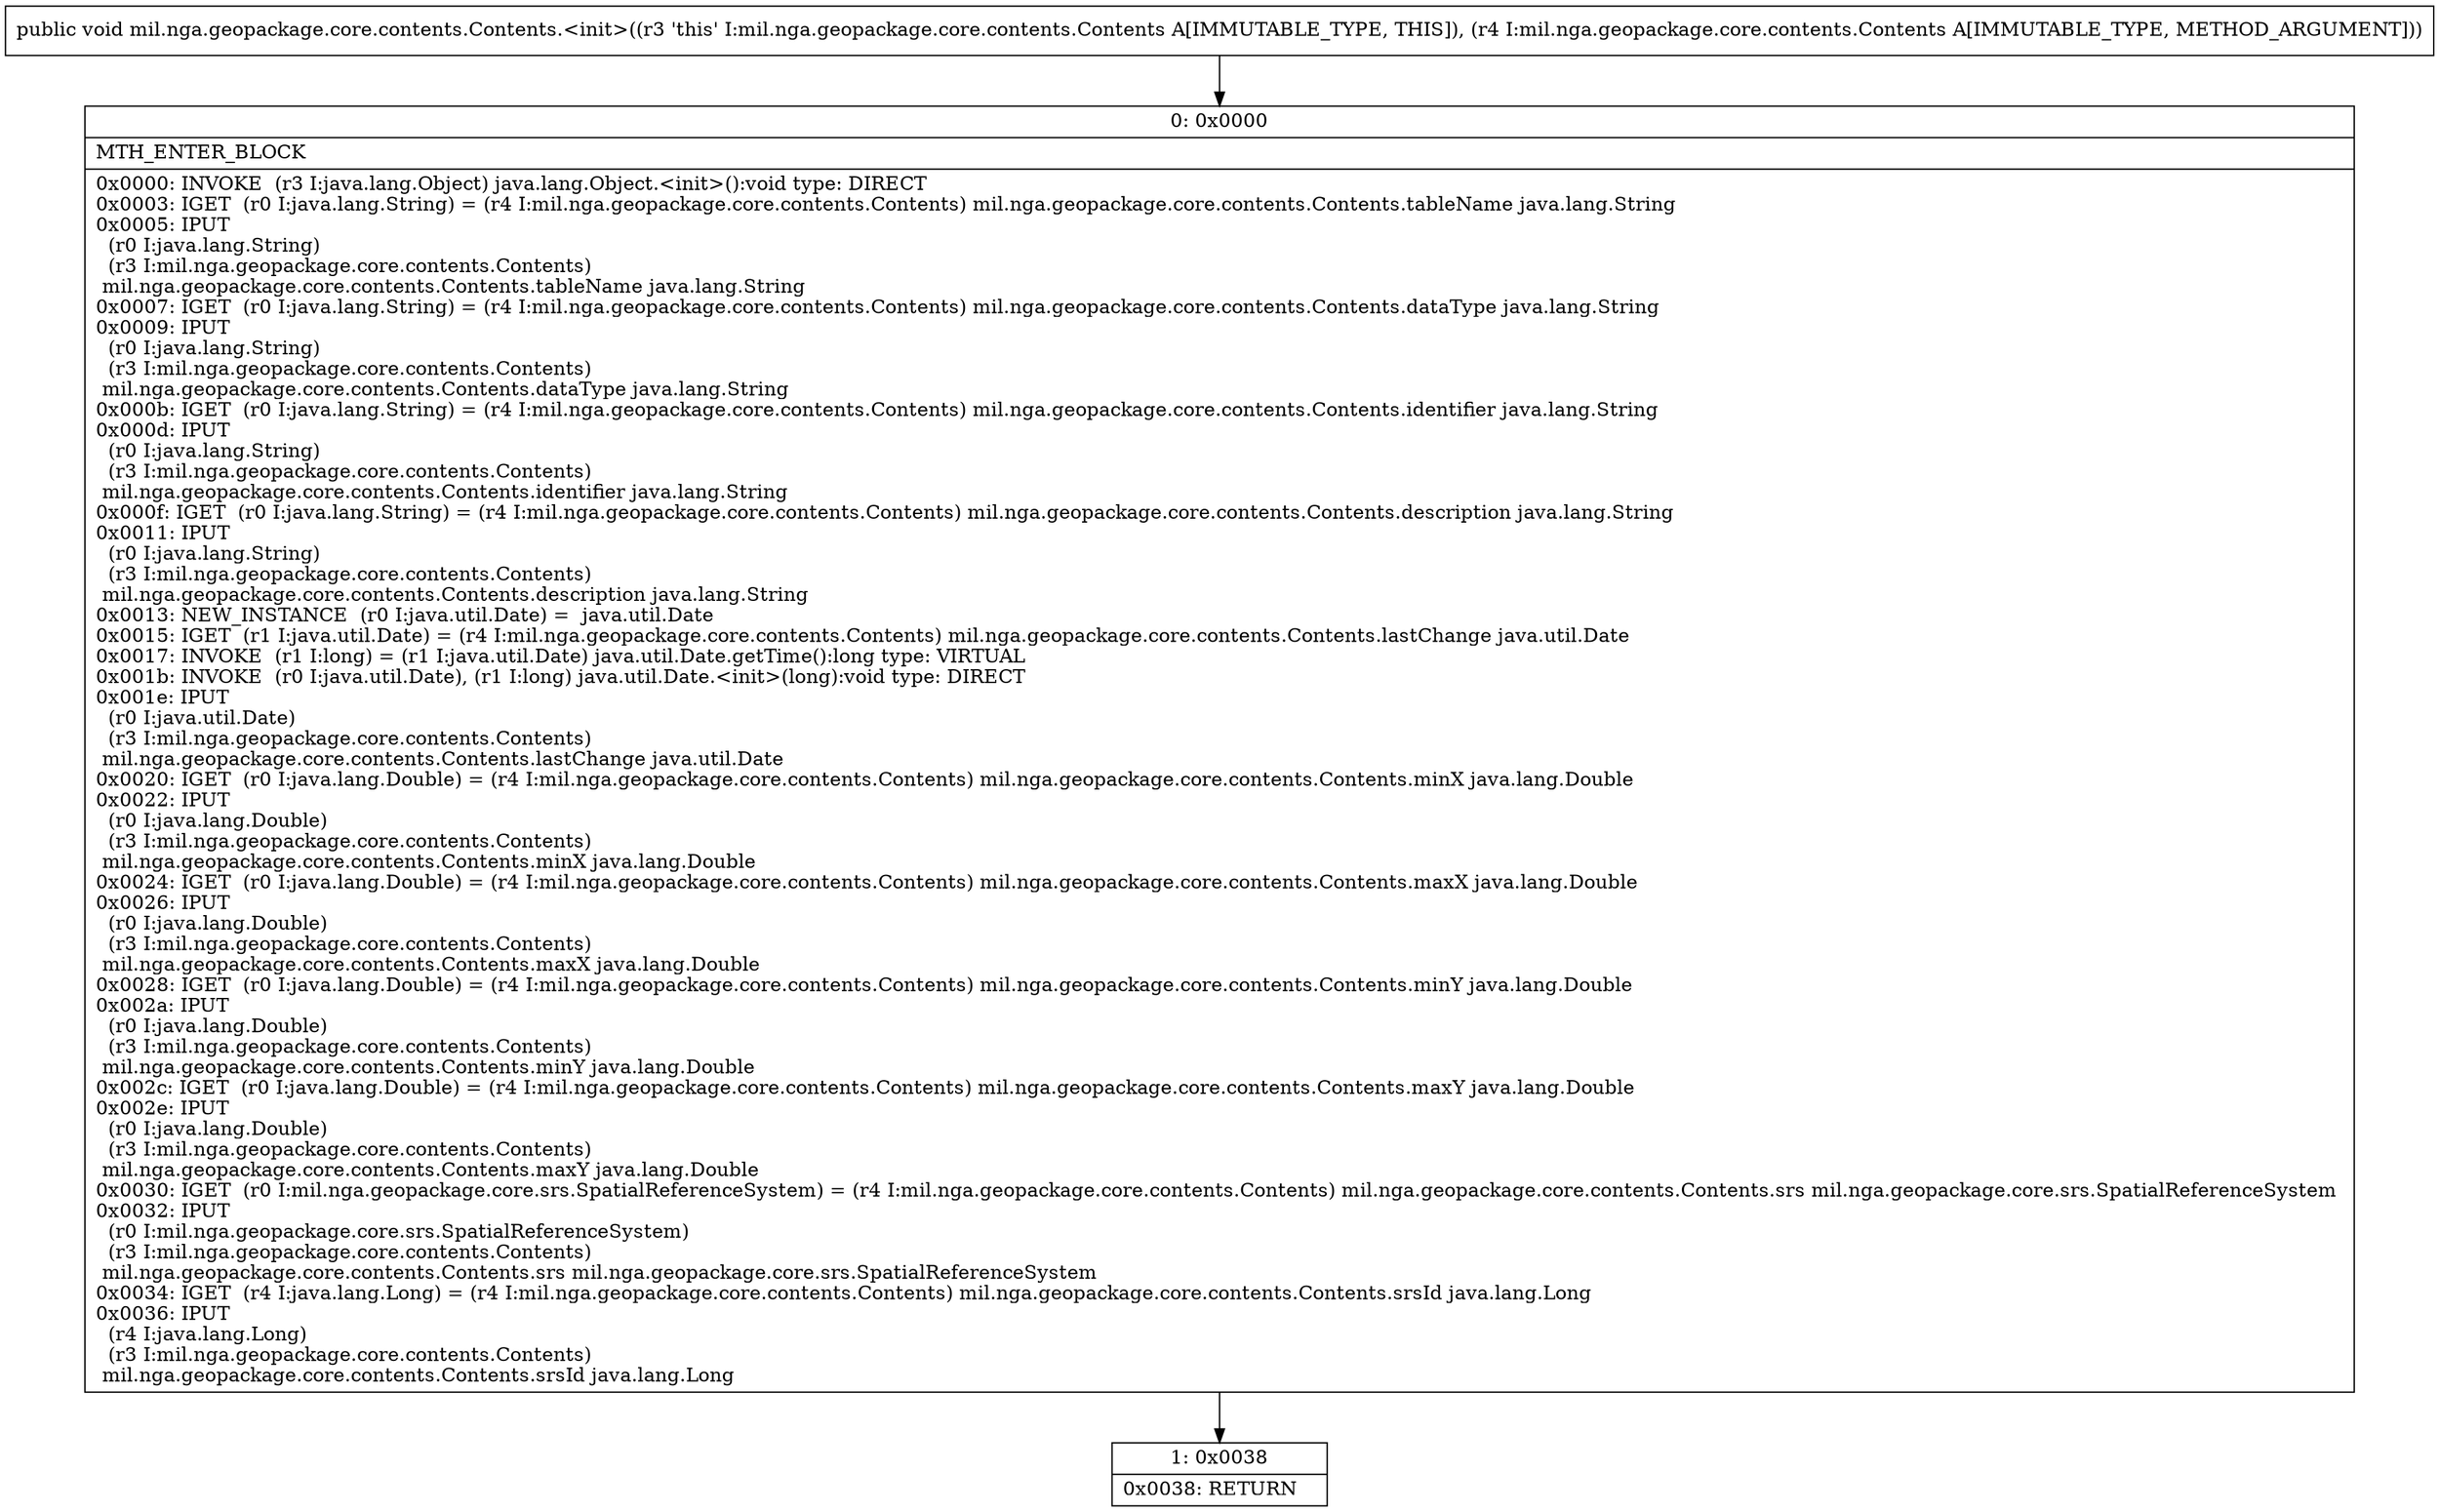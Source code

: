 digraph "CFG formil.nga.geopackage.core.contents.Contents.\<init\>(Lmil\/nga\/geopackage\/core\/contents\/Contents;)V" {
Node_0 [shape=record,label="{0\:\ 0x0000|MTH_ENTER_BLOCK\l|0x0000: INVOKE  (r3 I:java.lang.Object) java.lang.Object.\<init\>():void type: DIRECT \l0x0003: IGET  (r0 I:java.lang.String) = (r4 I:mil.nga.geopackage.core.contents.Contents) mil.nga.geopackage.core.contents.Contents.tableName java.lang.String \l0x0005: IPUT  \l  (r0 I:java.lang.String)\l  (r3 I:mil.nga.geopackage.core.contents.Contents)\l mil.nga.geopackage.core.contents.Contents.tableName java.lang.String \l0x0007: IGET  (r0 I:java.lang.String) = (r4 I:mil.nga.geopackage.core.contents.Contents) mil.nga.geopackage.core.contents.Contents.dataType java.lang.String \l0x0009: IPUT  \l  (r0 I:java.lang.String)\l  (r3 I:mil.nga.geopackage.core.contents.Contents)\l mil.nga.geopackage.core.contents.Contents.dataType java.lang.String \l0x000b: IGET  (r0 I:java.lang.String) = (r4 I:mil.nga.geopackage.core.contents.Contents) mil.nga.geopackage.core.contents.Contents.identifier java.lang.String \l0x000d: IPUT  \l  (r0 I:java.lang.String)\l  (r3 I:mil.nga.geopackage.core.contents.Contents)\l mil.nga.geopackage.core.contents.Contents.identifier java.lang.String \l0x000f: IGET  (r0 I:java.lang.String) = (r4 I:mil.nga.geopackage.core.contents.Contents) mil.nga.geopackage.core.contents.Contents.description java.lang.String \l0x0011: IPUT  \l  (r0 I:java.lang.String)\l  (r3 I:mil.nga.geopackage.core.contents.Contents)\l mil.nga.geopackage.core.contents.Contents.description java.lang.String \l0x0013: NEW_INSTANCE  (r0 I:java.util.Date) =  java.util.Date \l0x0015: IGET  (r1 I:java.util.Date) = (r4 I:mil.nga.geopackage.core.contents.Contents) mil.nga.geopackage.core.contents.Contents.lastChange java.util.Date \l0x0017: INVOKE  (r1 I:long) = (r1 I:java.util.Date) java.util.Date.getTime():long type: VIRTUAL \l0x001b: INVOKE  (r0 I:java.util.Date), (r1 I:long) java.util.Date.\<init\>(long):void type: DIRECT \l0x001e: IPUT  \l  (r0 I:java.util.Date)\l  (r3 I:mil.nga.geopackage.core.contents.Contents)\l mil.nga.geopackage.core.contents.Contents.lastChange java.util.Date \l0x0020: IGET  (r0 I:java.lang.Double) = (r4 I:mil.nga.geopackage.core.contents.Contents) mil.nga.geopackage.core.contents.Contents.minX java.lang.Double \l0x0022: IPUT  \l  (r0 I:java.lang.Double)\l  (r3 I:mil.nga.geopackage.core.contents.Contents)\l mil.nga.geopackage.core.contents.Contents.minX java.lang.Double \l0x0024: IGET  (r0 I:java.lang.Double) = (r4 I:mil.nga.geopackage.core.contents.Contents) mil.nga.geopackage.core.contents.Contents.maxX java.lang.Double \l0x0026: IPUT  \l  (r0 I:java.lang.Double)\l  (r3 I:mil.nga.geopackage.core.contents.Contents)\l mil.nga.geopackage.core.contents.Contents.maxX java.lang.Double \l0x0028: IGET  (r0 I:java.lang.Double) = (r4 I:mil.nga.geopackage.core.contents.Contents) mil.nga.geopackage.core.contents.Contents.minY java.lang.Double \l0x002a: IPUT  \l  (r0 I:java.lang.Double)\l  (r3 I:mil.nga.geopackage.core.contents.Contents)\l mil.nga.geopackage.core.contents.Contents.minY java.lang.Double \l0x002c: IGET  (r0 I:java.lang.Double) = (r4 I:mil.nga.geopackage.core.contents.Contents) mil.nga.geopackage.core.contents.Contents.maxY java.lang.Double \l0x002e: IPUT  \l  (r0 I:java.lang.Double)\l  (r3 I:mil.nga.geopackage.core.contents.Contents)\l mil.nga.geopackage.core.contents.Contents.maxY java.lang.Double \l0x0030: IGET  (r0 I:mil.nga.geopackage.core.srs.SpatialReferenceSystem) = (r4 I:mil.nga.geopackage.core.contents.Contents) mil.nga.geopackage.core.contents.Contents.srs mil.nga.geopackage.core.srs.SpatialReferenceSystem \l0x0032: IPUT  \l  (r0 I:mil.nga.geopackage.core.srs.SpatialReferenceSystem)\l  (r3 I:mil.nga.geopackage.core.contents.Contents)\l mil.nga.geopackage.core.contents.Contents.srs mil.nga.geopackage.core.srs.SpatialReferenceSystem \l0x0034: IGET  (r4 I:java.lang.Long) = (r4 I:mil.nga.geopackage.core.contents.Contents) mil.nga.geopackage.core.contents.Contents.srsId java.lang.Long \l0x0036: IPUT  \l  (r4 I:java.lang.Long)\l  (r3 I:mil.nga.geopackage.core.contents.Contents)\l mil.nga.geopackage.core.contents.Contents.srsId java.lang.Long \l}"];
Node_1 [shape=record,label="{1\:\ 0x0038|0x0038: RETURN   \l}"];
MethodNode[shape=record,label="{public void mil.nga.geopackage.core.contents.Contents.\<init\>((r3 'this' I:mil.nga.geopackage.core.contents.Contents A[IMMUTABLE_TYPE, THIS]), (r4 I:mil.nga.geopackage.core.contents.Contents A[IMMUTABLE_TYPE, METHOD_ARGUMENT])) }"];
MethodNode -> Node_0;
Node_0 -> Node_1;
}

